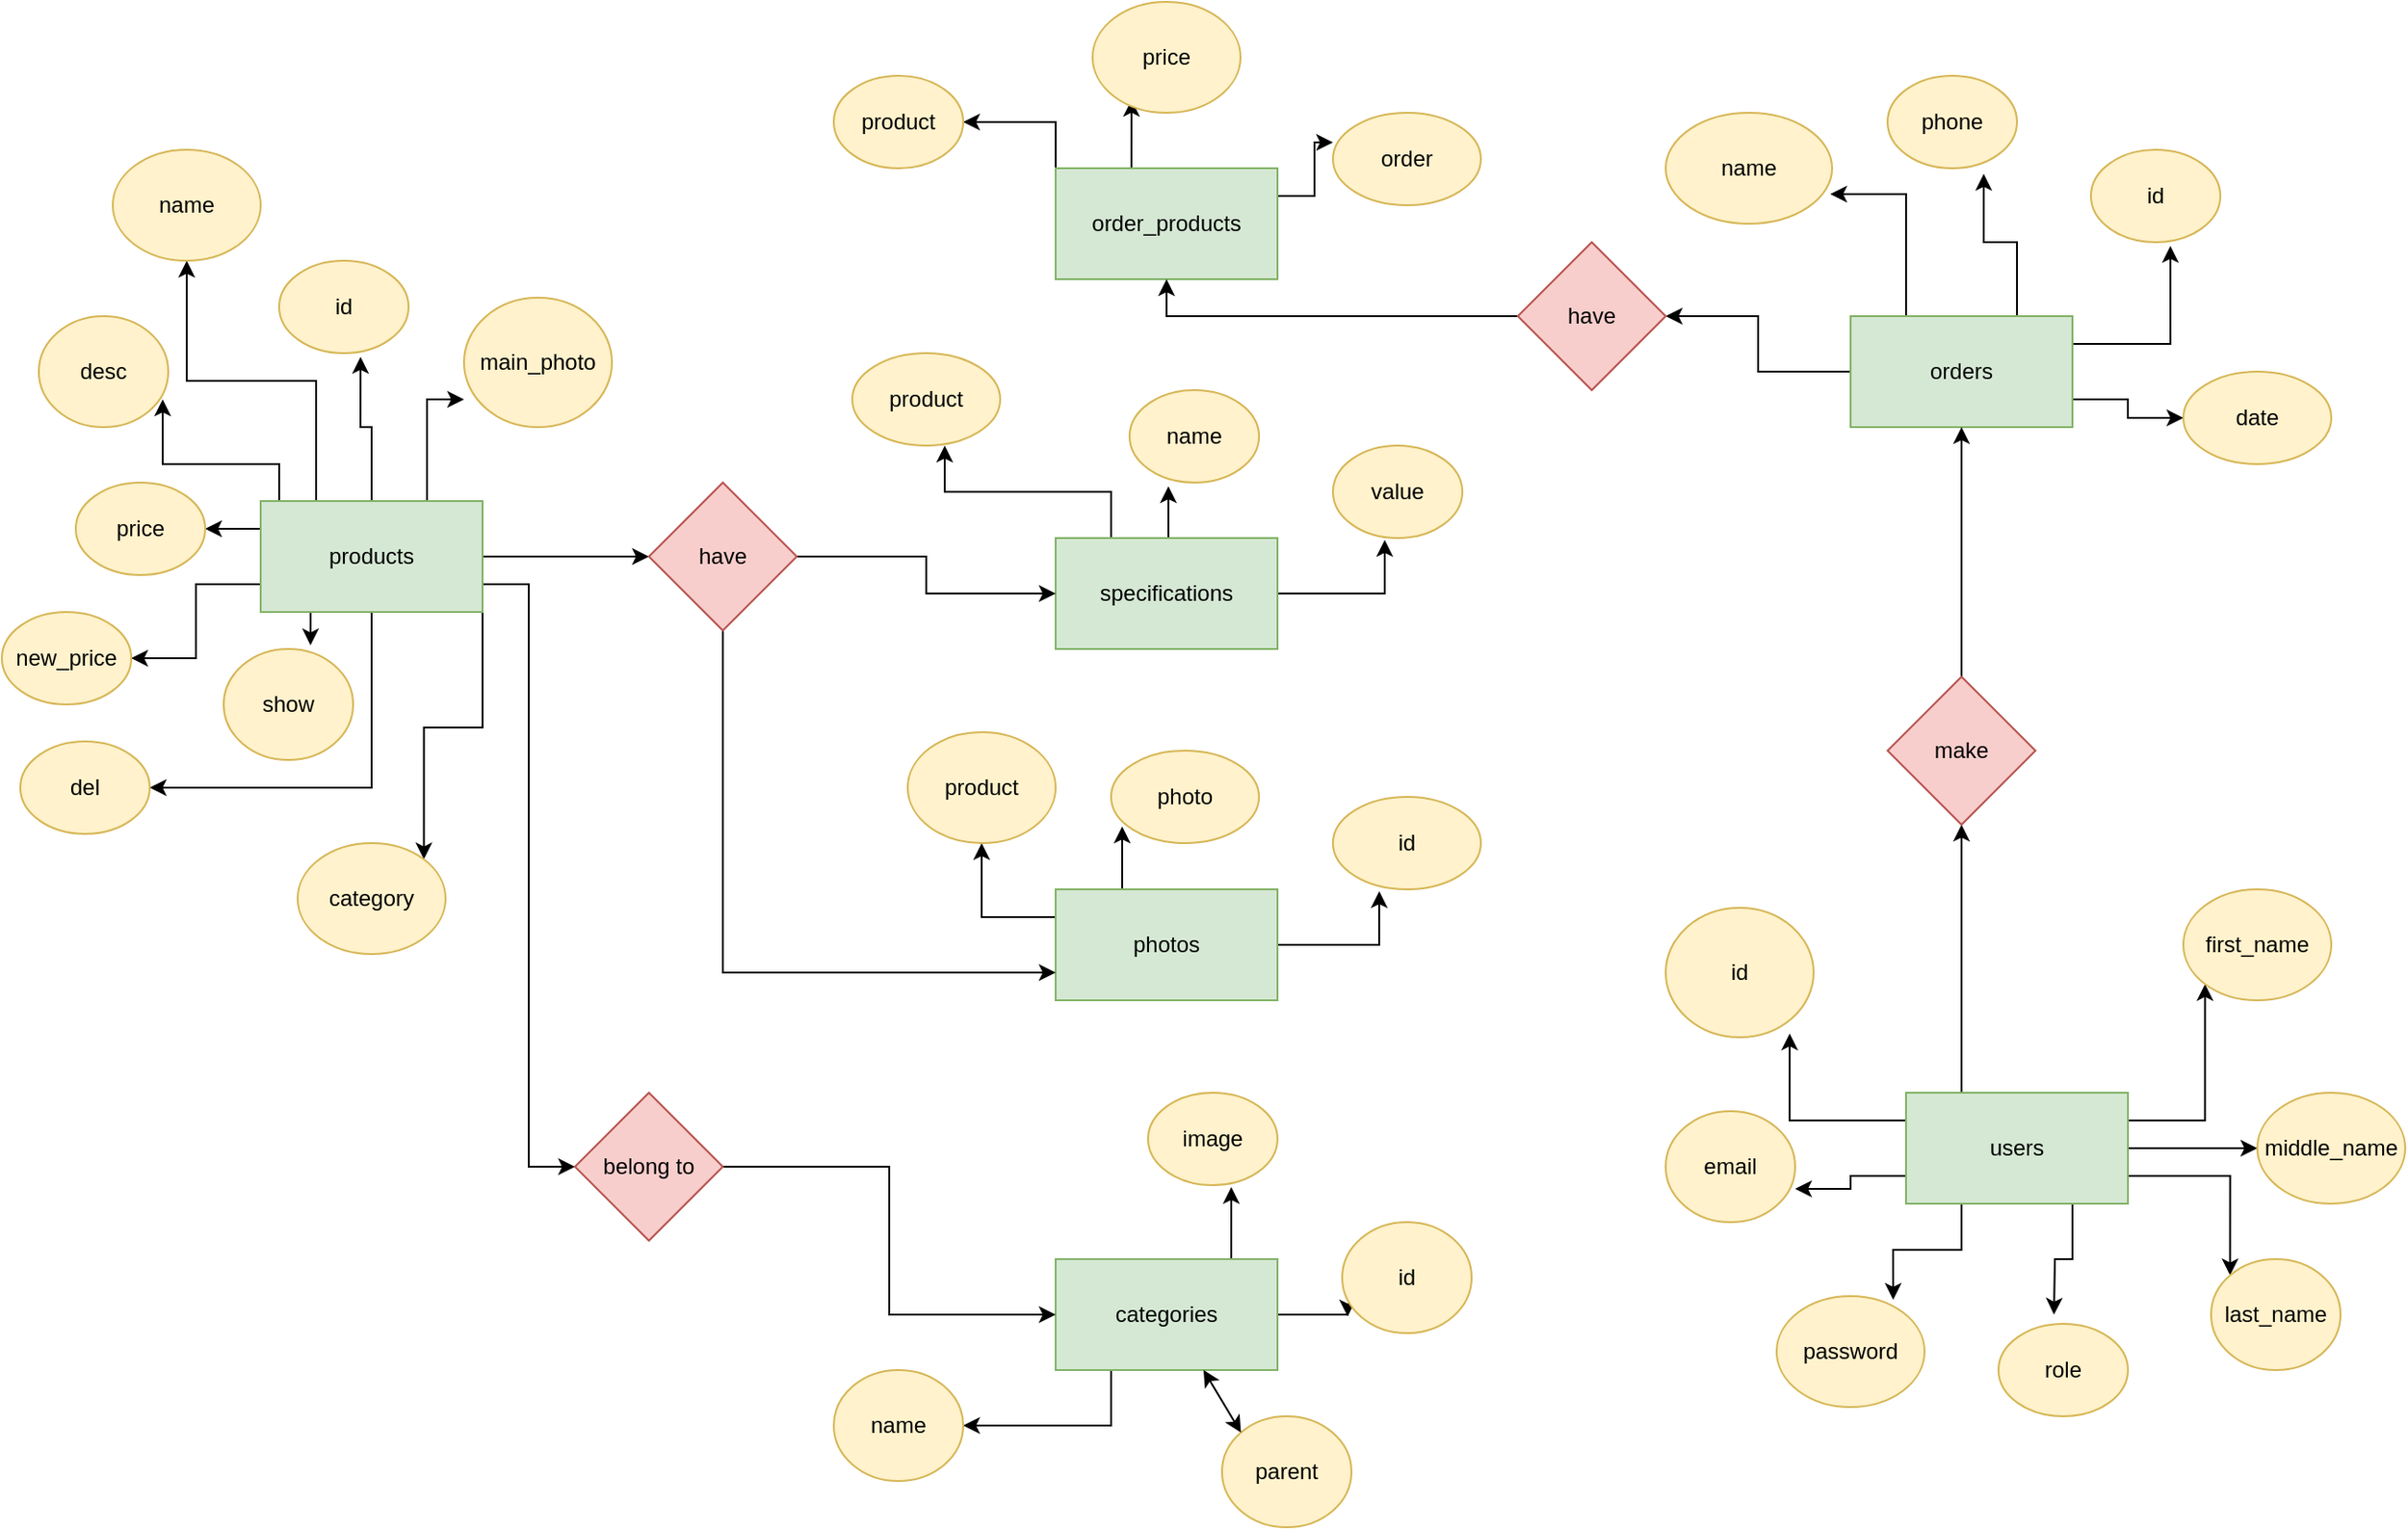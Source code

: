 <mxfile version="14.6.13" type="github">
  <diagram name="Page-1" id="ad52d381-51e7-2e0d-a935-2d0ddd2fd229">
    <mxGraphModel dx="1466" dy="1522" grid="1" gridSize="10" guides="1" tooltips="1" connect="1" arrows="1" fold="1" page="1" pageScale="1" pageWidth="1100" pageHeight="850" background="none" math="0" shadow="0">
      <root>
        <mxCell id="0" />
        <mxCell id="1" parent="0" />
        <mxCell id="4Z3fvCkt99TCQZcz4V7g-72" style="edgeStyle=orthogonalEdgeStyle;rounded=0;orthogonalLoop=1;jettySize=auto;html=1;exitX=1;exitY=1;exitDx=0;exitDy=0;entryX=1;entryY=0;entryDx=0;entryDy=0;" edge="1" parent="1" source="4Z3fvCkt99TCQZcz4V7g-3" target="4Z3fvCkt99TCQZcz4V7g-5">
          <mxGeometry relative="1" as="geometry" />
        </mxCell>
        <mxCell id="4Z3fvCkt99TCQZcz4V7g-78" style="edgeStyle=orthogonalEdgeStyle;rounded=0;orthogonalLoop=1;jettySize=auto;html=1;exitX=0.5;exitY=1;exitDx=0;exitDy=0;entryX=1;entryY=0.5;entryDx=0;entryDy=0;" edge="1" parent="1" source="4Z3fvCkt99TCQZcz4V7g-3" target="4Z3fvCkt99TCQZcz4V7g-12">
          <mxGeometry relative="1" as="geometry" />
        </mxCell>
        <mxCell id="4Z3fvCkt99TCQZcz4V7g-79" style="edgeStyle=orthogonalEdgeStyle;rounded=0;orthogonalLoop=1;jettySize=auto;html=1;exitX=0.25;exitY=1;exitDx=0;exitDy=0;entryX=0.671;entryY=-0.033;entryDx=0;entryDy=0;entryPerimeter=0;" edge="1" parent="1" source="4Z3fvCkt99TCQZcz4V7g-3" target="4Z3fvCkt99TCQZcz4V7g-11">
          <mxGeometry relative="1" as="geometry" />
        </mxCell>
        <mxCell id="4Z3fvCkt99TCQZcz4V7g-81" style="edgeStyle=orthogonalEdgeStyle;rounded=0;orthogonalLoop=1;jettySize=auto;html=1;exitX=0;exitY=0.75;exitDx=0;exitDy=0;entryX=1;entryY=0.5;entryDx=0;entryDy=0;" edge="1" parent="1" source="4Z3fvCkt99TCQZcz4V7g-3" target="4Z3fvCkt99TCQZcz4V7g-9">
          <mxGeometry relative="1" as="geometry" />
        </mxCell>
        <mxCell id="4Z3fvCkt99TCQZcz4V7g-83" style="edgeStyle=orthogonalEdgeStyle;rounded=0;orthogonalLoop=1;jettySize=auto;html=1;exitX=0;exitY=0.25;exitDx=0;exitDy=0;entryX=1;entryY=0.5;entryDx=0;entryDy=0;" edge="1" parent="1" source="4Z3fvCkt99TCQZcz4V7g-3" target="4Z3fvCkt99TCQZcz4V7g-8">
          <mxGeometry relative="1" as="geometry" />
        </mxCell>
        <mxCell id="4Z3fvCkt99TCQZcz4V7g-84" style="edgeStyle=orthogonalEdgeStyle;rounded=0;orthogonalLoop=1;jettySize=auto;html=1;exitX=0.25;exitY=0;exitDx=0;exitDy=0;entryX=0.957;entryY=0.75;entryDx=0;entryDy=0;entryPerimeter=0;" edge="1" parent="1" source="4Z3fvCkt99TCQZcz4V7g-3" target="4Z3fvCkt99TCQZcz4V7g-7">
          <mxGeometry relative="1" as="geometry">
            <Array as="points">
              <mxPoint x="170" y="290" />
              <mxPoint x="170" y="270" />
              <mxPoint x="107" y="270" />
            </Array>
          </mxGeometry>
        </mxCell>
        <mxCell id="4Z3fvCkt99TCQZcz4V7g-85" style="edgeStyle=orthogonalEdgeStyle;rounded=0;orthogonalLoop=1;jettySize=auto;html=1;exitX=0.25;exitY=0;exitDx=0;exitDy=0;entryX=0.5;entryY=1;entryDx=0;entryDy=0;" edge="1" parent="1" source="4Z3fvCkt99TCQZcz4V7g-3" target="4Z3fvCkt99TCQZcz4V7g-6">
          <mxGeometry relative="1" as="geometry" />
        </mxCell>
        <mxCell id="4Z3fvCkt99TCQZcz4V7g-86" style="edgeStyle=orthogonalEdgeStyle;rounded=0;orthogonalLoop=1;jettySize=auto;html=1;exitX=0.5;exitY=0;exitDx=0;exitDy=0;entryX=0.629;entryY=1.04;entryDx=0;entryDy=0;entryPerimeter=0;" edge="1" parent="1" source="4Z3fvCkt99TCQZcz4V7g-3" target="4Z3fvCkt99TCQZcz4V7g-4">
          <mxGeometry relative="1" as="geometry" />
        </mxCell>
        <mxCell id="4Z3fvCkt99TCQZcz4V7g-87" style="edgeStyle=orthogonalEdgeStyle;rounded=0;orthogonalLoop=1;jettySize=auto;html=1;exitX=0.75;exitY=0;exitDx=0;exitDy=0;entryX=0;entryY=0.786;entryDx=0;entryDy=0;entryPerimeter=0;" edge="1" parent="1" source="4Z3fvCkt99TCQZcz4V7g-3" target="4Z3fvCkt99TCQZcz4V7g-10">
          <mxGeometry relative="1" as="geometry" />
        </mxCell>
        <mxCell id="4Z3fvCkt99TCQZcz4V7g-117" style="edgeStyle=orthogonalEdgeStyle;rounded=0;orthogonalLoop=1;jettySize=auto;html=1;exitX=1;exitY=0.5;exitDx=0;exitDy=0;entryX=0;entryY=0.5;entryDx=0;entryDy=0;" edge="1" parent="1" source="4Z3fvCkt99TCQZcz4V7g-3" target="4Z3fvCkt99TCQZcz4V7g-115">
          <mxGeometry relative="1" as="geometry" />
        </mxCell>
        <mxCell id="4Z3fvCkt99TCQZcz4V7g-130" style="edgeStyle=orthogonalEdgeStyle;rounded=0;orthogonalLoop=1;jettySize=auto;html=1;exitX=1;exitY=0.75;exitDx=0;exitDy=0;entryX=0;entryY=0.5;entryDx=0;entryDy=0;" edge="1" parent="1" source="4Z3fvCkt99TCQZcz4V7g-3" target="4Z3fvCkt99TCQZcz4V7g-116">
          <mxGeometry relative="1" as="geometry" />
        </mxCell>
        <mxCell id="4Z3fvCkt99TCQZcz4V7g-3" value="products" style="rounded=0;whiteSpace=wrap;html=1;fillColor=#d5e8d4;strokeColor=#82b366;" vertex="1" parent="1">
          <mxGeometry x="160" y="290" width="120" height="60" as="geometry" />
        </mxCell>
        <mxCell id="4Z3fvCkt99TCQZcz4V7g-4" value="id" style="ellipse;whiteSpace=wrap;html=1;fillColor=#fff2cc;strokeColor=#d6b656;" vertex="1" parent="1">
          <mxGeometry x="170" y="160" width="70" height="50" as="geometry" />
        </mxCell>
        <mxCell id="4Z3fvCkt99TCQZcz4V7g-5" value="category" style="ellipse;whiteSpace=wrap;html=1;fillColor=#fff2cc;strokeColor=#d6b656;" vertex="1" parent="1">
          <mxGeometry x="180" y="475" width="80" height="60" as="geometry" />
        </mxCell>
        <mxCell id="4Z3fvCkt99TCQZcz4V7g-6" value="name" style="ellipse;whiteSpace=wrap;html=1;fillColor=#fff2cc;strokeColor=#d6b656;" vertex="1" parent="1">
          <mxGeometry x="80" y="100" width="80" height="60" as="geometry" />
        </mxCell>
        <mxCell id="4Z3fvCkt99TCQZcz4V7g-7" value="desc" style="ellipse;whiteSpace=wrap;html=1;fillColor=#fff2cc;strokeColor=#d6b656;" vertex="1" parent="1">
          <mxGeometry x="40" y="190" width="70" height="60" as="geometry" />
        </mxCell>
        <mxCell id="4Z3fvCkt99TCQZcz4V7g-8" value="price" style="ellipse;whiteSpace=wrap;html=1;fillColor=#fff2cc;strokeColor=#d6b656;" vertex="1" parent="1">
          <mxGeometry x="60" y="280" width="70" height="50" as="geometry" />
        </mxCell>
        <mxCell id="4Z3fvCkt99TCQZcz4V7g-9" value="new_price" style="ellipse;whiteSpace=wrap;html=1;fillColor=#fff2cc;strokeColor=#d6b656;" vertex="1" parent="1">
          <mxGeometry x="20" y="350" width="70" height="50" as="geometry" />
        </mxCell>
        <mxCell id="4Z3fvCkt99TCQZcz4V7g-10" value="main_photo" style="ellipse;whiteSpace=wrap;html=1;fillColor=#fff2cc;strokeColor=#d6b656;" vertex="1" parent="1">
          <mxGeometry x="270" y="180" width="80" height="70" as="geometry" />
        </mxCell>
        <mxCell id="4Z3fvCkt99TCQZcz4V7g-11" value="show" style="ellipse;whiteSpace=wrap;html=1;fillColor=#fff2cc;strokeColor=#d6b656;" vertex="1" parent="1">
          <mxGeometry x="140" y="370" width="70" height="60" as="geometry" />
        </mxCell>
        <mxCell id="4Z3fvCkt99TCQZcz4V7g-12" value="del" style="ellipse;whiteSpace=wrap;html=1;fillColor=#fff2cc;strokeColor=#d6b656;" vertex="1" parent="1">
          <mxGeometry x="30" y="420" width="70" height="50" as="geometry" />
        </mxCell>
        <mxCell id="4Z3fvCkt99TCQZcz4V7g-88" style="edgeStyle=orthogonalEdgeStyle;rounded=0;orthogonalLoop=1;jettySize=auto;html=1;exitX=0;exitY=0;exitDx=0;exitDy=0;entryX=1;entryY=0.5;entryDx=0;entryDy=0;" edge="1" parent="1" source="4Z3fvCkt99TCQZcz4V7g-13" target="4Z3fvCkt99TCQZcz4V7g-15">
          <mxGeometry relative="1" as="geometry" />
        </mxCell>
        <mxCell id="4Z3fvCkt99TCQZcz4V7g-89" style="edgeStyle=orthogonalEdgeStyle;rounded=0;orthogonalLoop=1;jettySize=auto;html=1;exitX=0.25;exitY=0;exitDx=0;exitDy=0;entryX=0.263;entryY=0.883;entryDx=0;entryDy=0;entryPerimeter=0;" edge="1" parent="1" source="4Z3fvCkt99TCQZcz4V7g-13" target="4Z3fvCkt99TCQZcz4V7g-16">
          <mxGeometry relative="1" as="geometry" />
        </mxCell>
        <mxCell id="4Z3fvCkt99TCQZcz4V7g-90" style="edgeStyle=orthogonalEdgeStyle;rounded=0;orthogonalLoop=1;jettySize=auto;html=1;exitX=1;exitY=0.25;exitDx=0;exitDy=0;entryX=0;entryY=0.32;entryDx=0;entryDy=0;entryPerimeter=0;" edge="1" parent="1" source="4Z3fvCkt99TCQZcz4V7g-13" target="4Z3fvCkt99TCQZcz4V7g-14">
          <mxGeometry relative="1" as="geometry" />
        </mxCell>
        <mxCell id="4Z3fvCkt99TCQZcz4V7g-13" value="order_products" style="rounded=0;whiteSpace=wrap;html=1;fillColor=#d5e8d4;strokeColor=#82b366;" vertex="1" parent="1">
          <mxGeometry x="590" y="110" width="120" height="60" as="geometry" />
        </mxCell>
        <mxCell id="4Z3fvCkt99TCQZcz4V7g-14" value="order" style="ellipse;whiteSpace=wrap;html=1;fillColor=#fff2cc;strokeColor=#d6b656;" vertex="1" parent="1">
          <mxGeometry x="740" y="80" width="80" height="50" as="geometry" />
        </mxCell>
        <mxCell id="4Z3fvCkt99TCQZcz4V7g-15" value="product" style="ellipse;whiteSpace=wrap;html=1;fillColor=#fff2cc;strokeColor=#d6b656;" vertex="1" parent="1">
          <mxGeometry x="470" y="60" width="70" height="50" as="geometry" />
        </mxCell>
        <mxCell id="4Z3fvCkt99TCQZcz4V7g-16" value="price" style="ellipse;whiteSpace=wrap;html=1;fillColor=#fff2cc;strokeColor=#d6b656;" vertex="1" parent="1">
          <mxGeometry x="610" y="20" width="80" height="60" as="geometry" />
        </mxCell>
        <mxCell id="4Z3fvCkt99TCQZcz4V7g-92" style="edgeStyle=orthogonalEdgeStyle;rounded=0;orthogonalLoop=1;jettySize=auto;html=1;exitX=0.5;exitY=0;exitDx=0;exitDy=0;entryX=0.3;entryY=1.04;entryDx=0;entryDy=0;entryPerimeter=0;" edge="1" parent="1" source="4Z3fvCkt99TCQZcz4V7g-17" target="4Z3fvCkt99TCQZcz4V7g-19">
          <mxGeometry relative="1" as="geometry" />
        </mxCell>
        <mxCell id="4Z3fvCkt99TCQZcz4V7g-93" style="edgeStyle=orthogonalEdgeStyle;rounded=0;orthogonalLoop=1;jettySize=auto;html=1;exitX=1;exitY=0.5;exitDx=0;exitDy=0;entryX=0.4;entryY=1.02;entryDx=0;entryDy=0;entryPerimeter=0;" edge="1" parent="1" source="4Z3fvCkt99TCQZcz4V7g-17" target="4Z3fvCkt99TCQZcz4V7g-18">
          <mxGeometry relative="1" as="geometry" />
        </mxCell>
        <mxCell id="4Z3fvCkt99TCQZcz4V7g-94" style="edgeStyle=orthogonalEdgeStyle;rounded=0;orthogonalLoop=1;jettySize=auto;html=1;exitX=0.25;exitY=0;exitDx=0;exitDy=0;entryX=0.625;entryY=1;entryDx=0;entryDy=0;entryPerimeter=0;" edge="1" parent="1" source="4Z3fvCkt99TCQZcz4V7g-17" target="4Z3fvCkt99TCQZcz4V7g-20">
          <mxGeometry relative="1" as="geometry" />
        </mxCell>
        <mxCell id="4Z3fvCkt99TCQZcz4V7g-17" value="specifications" style="rounded=0;whiteSpace=wrap;html=1;fillColor=#d5e8d4;strokeColor=#82b366;" vertex="1" parent="1">
          <mxGeometry x="590" y="310" width="120" height="60" as="geometry" />
        </mxCell>
        <mxCell id="4Z3fvCkt99TCQZcz4V7g-18" value="value" style="ellipse;whiteSpace=wrap;html=1;fillColor=#fff2cc;strokeColor=#d6b656;" vertex="1" parent="1">
          <mxGeometry x="740" y="260" width="70" height="50" as="geometry" />
        </mxCell>
        <mxCell id="4Z3fvCkt99TCQZcz4V7g-19" value="name" style="ellipse;whiteSpace=wrap;html=1;fillColor=#fff2cc;strokeColor=#d6b656;" vertex="1" parent="1">
          <mxGeometry x="630" y="230" width="70" height="50" as="geometry" />
        </mxCell>
        <mxCell id="4Z3fvCkt99TCQZcz4V7g-20" value="product" style="ellipse;whiteSpace=wrap;html=1;fillColor=#fff2cc;strokeColor=#d6b656;" vertex="1" parent="1">
          <mxGeometry x="480" y="210" width="80" height="50" as="geometry" />
        </mxCell>
        <mxCell id="4Z3fvCkt99TCQZcz4V7g-95" style="edgeStyle=orthogonalEdgeStyle;rounded=0;orthogonalLoop=1;jettySize=auto;html=1;exitX=0;exitY=0.25;exitDx=0;exitDy=0;entryX=0.5;entryY=1;entryDx=0;entryDy=0;" edge="1" parent="1" source="4Z3fvCkt99TCQZcz4V7g-21" target="4Z3fvCkt99TCQZcz4V7g-23">
          <mxGeometry relative="1" as="geometry" />
        </mxCell>
        <mxCell id="4Z3fvCkt99TCQZcz4V7g-96" style="edgeStyle=orthogonalEdgeStyle;rounded=0;orthogonalLoop=1;jettySize=auto;html=1;exitX=0.25;exitY=0;exitDx=0;exitDy=0;entryX=0.075;entryY=0.82;entryDx=0;entryDy=0;entryPerimeter=0;" edge="1" parent="1" source="4Z3fvCkt99TCQZcz4V7g-21" target="4Z3fvCkt99TCQZcz4V7g-24">
          <mxGeometry relative="1" as="geometry" />
        </mxCell>
        <mxCell id="4Z3fvCkt99TCQZcz4V7g-97" style="edgeStyle=orthogonalEdgeStyle;rounded=0;orthogonalLoop=1;jettySize=auto;html=1;exitX=1;exitY=0.5;exitDx=0;exitDy=0;entryX=0.313;entryY=1.02;entryDx=0;entryDy=0;entryPerimeter=0;" edge="1" parent="1" source="4Z3fvCkt99TCQZcz4V7g-21" target="4Z3fvCkt99TCQZcz4V7g-22">
          <mxGeometry relative="1" as="geometry" />
        </mxCell>
        <mxCell id="4Z3fvCkt99TCQZcz4V7g-21" value="photos" style="rounded=0;whiteSpace=wrap;html=1;fillColor=#d5e8d4;strokeColor=#82b366;" vertex="1" parent="1">
          <mxGeometry x="590" y="500" width="120" height="60" as="geometry" />
        </mxCell>
        <mxCell id="4Z3fvCkt99TCQZcz4V7g-22" value="id" style="ellipse;whiteSpace=wrap;html=1;fillColor=#fff2cc;strokeColor=#d6b656;" vertex="1" parent="1">
          <mxGeometry x="740" y="450" width="80" height="50" as="geometry" />
        </mxCell>
        <mxCell id="4Z3fvCkt99TCQZcz4V7g-23" value="product" style="ellipse;whiteSpace=wrap;html=1;fillColor=#fff2cc;strokeColor=#d6b656;" vertex="1" parent="1">
          <mxGeometry x="510" y="415" width="80" height="60" as="geometry" />
        </mxCell>
        <mxCell id="4Z3fvCkt99TCQZcz4V7g-24" value="photo" style="ellipse;whiteSpace=wrap;html=1;fillColor=#fff2cc;strokeColor=#d6b656;" vertex="1" parent="1">
          <mxGeometry x="620" y="425" width="80" height="50" as="geometry" />
        </mxCell>
        <mxCell id="4Z3fvCkt99TCQZcz4V7g-98" style="edgeStyle=orthogonalEdgeStyle;rounded=0;orthogonalLoop=1;jettySize=auto;html=1;exitX=1;exitY=0.5;exitDx=0;exitDy=0;entryX=0.043;entryY=0.85;entryDx=0;entryDy=0;entryPerimeter=0;" edge="1" parent="1" source="4Z3fvCkt99TCQZcz4V7g-25" target="4Z3fvCkt99TCQZcz4V7g-26">
          <mxGeometry relative="1" as="geometry" />
        </mxCell>
        <mxCell id="4Z3fvCkt99TCQZcz4V7g-99" style="edgeStyle=orthogonalEdgeStyle;rounded=0;orthogonalLoop=1;jettySize=auto;html=1;exitX=0.75;exitY=0;exitDx=0;exitDy=0;entryX=0.643;entryY=1.02;entryDx=0;entryDy=0;entryPerimeter=0;" edge="1" parent="1" source="4Z3fvCkt99TCQZcz4V7g-25" target="4Z3fvCkt99TCQZcz4V7g-29">
          <mxGeometry relative="1" as="geometry" />
        </mxCell>
        <mxCell id="4Z3fvCkt99TCQZcz4V7g-101" style="edgeStyle=orthogonalEdgeStyle;rounded=0;orthogonalLoop=1;jettySize=auto;html=1;exitX=0.25;exitY=1;exitDx=0;exitDy=0;entryX=1;entryY=0.5;entryDx=0;entryDy=0;" edge="1" parent="1" source="4Z3fvCkt99TCQZcz4V7g-25" target="4Z3fvCkt99TCQZcz4V7g-27">
          <mxGeometry relative="1" as="geometry" />
        </mxCell>
        <mxCell id="4Z3fvCkt99TCQZcz4V7g-25" value="categories" style="rounded=0;whiteSpace=wrap;html=1;fillColor=#d5e8d4;strokeColor=#82b366;" vertex="1" parent="1">
          <mxGeometry x="590" y="700" width="120" height="60" as="geometry" />
        </mxCell>
        <mxCell id="4Z3fvCkt99TCQZcz4V7g-26" value="id" style="ellipse;whiteSpace=wrap;html=1;fillColor=#fff2cc;strokeColor=#d6b656;" vertex="1" parent="1">
          <mxGeometry x="745" y="680" width="70" height="60" as="geometry" />
        </mxCell>
        <mxCell id="4Z3fvCkt99TCQZcz4V7g-27" value="name" style="ellipse;whiteSpace=wrap;html=1;fillColor=#fff2cc;strokeColor=#d6b656;" vertex="1" parent="1">
          <mxGeometry x="470" y="760" width="70" height="60" as="geometry" />
        </mxCell>
        <mxCell id="4Z3fvCkt99TCQZcz4V7g-28" value="parent" style="ellipse;whiteSpace=wrap;html=1;fillColor=#fff2cc;strokeColor=#d6b656;" vertex="1" parent="1">
          <mxGeometry x="680" y="785" width="70" height="60" as="geometry" />
        </mxCell>
        <mxCell id="4Z3fvCkt99TCQZcz4V7g-29" value="image" style="ellipse;whiteSpace=wrap;html=1;fillColor=#fff2cc;strokeColor=#d6b656;" vertex="1" parent="1">
          <mxGeometry x="640" y="610" width="70" height="50" as="geometry" />
        </mxCell>
        <mxCell id="4Z3fvCkt99TCQZcz4V7g-109" style="edgeStyle=orthogonalEdgeStyle;rounded=0;orthogonalLoop=1;jettySize=auto;html=1;exitX=1;exitY=0.75;exitDx=0;exitDy=0;entryX=0;entryY=0.5;entryDx=0;entryDy=0;" edge="1" parent="1" source="4Z3fvCkt99TCQZcz4V7g-30" target="4Z3fvCkt99TCQZcz4V7g-34">
          <mxGeometry relative="1" as="geometry" />
        </mxCell>
        <mxCell id="4Z3fvCkt99TCQZcz4V7g-110" style="edgeStyle=orthogonalEdgeStyle;rounded=0;orthogonalLoop=1;jettySize=auto;html=1;exitX=1;exitY=0.25;exitDx=0;exitDy=0;entryX=0.614;entryY=1.04;entryDx=0;entryDy=0;entryPerimeter=0;" edge="1" parent="1" source="4Z3fvCkt99TCQZcz4V7g-30" target="4Z3fvCkt99TCQZcz4V7g-31">
          <mxGeometry relative="1" as="geometry" />
        </mxCell>
        <mxCell id="4Z3fvCkt99TCQZcz4V7g-111" style="edgeStyle=orthogonalEdgeStyle;rounded=0;orthogonalLoop=1;jettySize=auto;html=1;exitX=0.75;exitY=0;exitDx=0;exitDy=0;entryX=0.743;entryY=1.06;entryDx=0;entryDy=0;entryPerimeter=0;" edge="1" parent="1" source="4Z3fvCkt99TCQZcz4V7g-30" target="4Z3fvCkt99TCQZcz4V7g-33">
          <mxGeometry relative="1" as="geometry" />
        </mxCell>
        <mxCell id="4Z3fvCkt99TCQZcz4V7g-112" style="edgeStyle=orthogonalEdgeStyle;rounded=0;orthogonalLoop=1;jettySize=auto;html=1;exitX=0.25;exitY=0;exitDx=0;exitDy=0;entryX=0.989;entryY=0.733;entryDx=0;entryDy=0;entryPerimeter=0;" edge="1" parent="1" source="4Z3fvCkt99TCQZcz4V7g-30" target="4Z3fvCkt99TCQZcz4V7g-32">
          <mxGeometry relative="1" as="geometry" />
        </mxCell>
        <mxCell id="4Z3fvCkt99TCQZcz4V7g-128" style="edgeStyle=orthogonalEdgeStyle;rounded=0;orthogonalLoop=1;jettySize=auto;html=1;exitX=0;exitY=0.5;exitDx=0;exitDy=0;entryX=1;entryY=0.5;entryDx=0;entryDy=0;" edge="1" parent="1" source="4Z3fvCkt99TCQZcz4V7g-30" target="4Z3fvCkt99TCQZcz4V7g-127">
          <mxGeometry relative="1" as="geometry" />
        </mxCell>
        <mxCell id="4Z3fvCkt99TCQZcz4V7g-30" value="orders" style="rounded=0;whiteSpace=wrap;html=1;fillColor=#d5e8d4;strokeColor=#82b366;" vertex="1" parent="1">
          <mxGeometry x="1020" y="190" width="120" height="60" as="geometry" />
        </mxCell>
        <mxCell id="4Z3fvCkt99TCQZcz4V7g-31" value="id" style="ellipse;whiteSpace=wrap;html=1;fillColor=#fff2cc;strokeColor=#d6b656;" vertex="1" parent="1">
          <mxGeometry x="1150" y="100" width="70" height="50" as="geometry" />
        </mxCell>
        <mxCell id="4Z3fvCkt99TCQZcz4V7g-32" value="name" style="ellipse;whiteSpace=wrap;html=1;fillColor=#fff2cc;strokeColor=#d6b656;" vertex="1" parent="1">
          <mxGeometry x="920" y="80" width="90" height="60" as="geometry" />
        </mxCell>
        <mxCell id="4Z3fvCkt99TCQZcz4V7g-33" value="phone" style="ellipse;whiteSpace=wrap;html=1;fillColor=#fff2cc;strokeColor=#d6b656;" vertex="1" parent="1">
          <mxGeometry x="1040" y="60" width="70" height="50" as="geometry" />
        </mxCell>
        <mxCell id="4Z3fvCkt99TCQZcz4V7g-34" value="date" style="ellipse;whiteSpace=wrap;html=1;fillColor=#fff2cc;strokeColor=#d6b656;" vertex="1" parent="1">
          <mxGeometry x="1200" y="220" width="80" height="50" as="geometry" />
        </mxCell>
        <mxCell id="4Z3fvCkt99TCQZcz4V7g-102" style="edgeStyle=orthogonalEdgeStyle;rounded=0;orthogonalLoop=1;jettySize=auto;html=1;exitX=1;exitY=0.5;exitDx=0;exitDy=0;entryX=0;entryY=0.5;entryDx=0;entryDy=0;" edge="1" parent="1" source="4Z3fvCkt99TCQZcz4V7g-35" target="4Z3fvCkt99TCQZcz4V7g-41">
          <mxGeometry relative="1" as="geometry" />
        </mxCell>
        <mxCell id="4Z3fvCkt99TCQZcz4V7g-103" style="edgeStyle=orthogonalEdgeStyle;rounded=0;orthogonalLoop=1;jettySize=auto;html=1;exitX=1;exitY=0.25;exitDx=0;exitDy=0;entryX=0;entryY=1;entryDx=0;entryDy=0;" edge="1" parent="1" source="4Z3fvCkt99TCQZcz4V7g-35" target="4Z3fvCkt99TCQZcz4V7g-39">
          <mxGeometry relative="1" as="geometry" />
        </mxCell>
        <mxCell id="4Z3fvCkt99TCQZcz4V7g-104" style="edgeStyle=orthogonalEdgeStyle;rounded=0;orthogonalLoop=1;jettySize=auto;html=1;exitX=1;exitY=0.75;exitDx=0;exitDy=0;entryX=0;entryY=0;entryDx=0;entryDy=0;" edge="1" parent="1" source="4Z3fvCkt99TCQZcz4V7g-35" target="4Z3fvCkt99TCQZcz4V7g-40">
          <mxGeometry relative="1" as="geometry" />
        </mxCell>
        <mxCell id="4Z3fvCkt99TCQZcz4V7g-105" style="edgeStyle=orthogonalEdgeStyle;rounded=0;orthogonalLoop=1;jettySize=auto;html=1;exitX=0.75;exitY=1;exitDx=0;exitDy=0;" edge="1" parent="1" source="4Z3fvCkt99TCQZcz4V7g-35">
          <mxGeometry relative="1" as="geometry">
            <mxPoint x="1130" y="730" as="targetPoint" />
          </mxGeometry>
        </mxCell>
        <mxCell id="4Z3fvCkt99TCQZcz4V7g-106" style="edgeStyle=orthogonalEdgeStyle;rounded=0;orthogonalLoop=1;jettySize=auto;html=1;exitX=0.25;exitY=1;exitDx=0;exitDy=0;entryX=0.788;entryY=0.033;entryDx=0;entryDy=0;entryPerimeter=0;" edge="1" parent="1" source="4Z3fvCkt99TCQZcz4V7g-35" target="4Z3fvCkt99TCQZcz4V7g-38">
          <mxGeometry relative="1" as="geometry" />
        </mxCell>
        <mxCell id="4Z3fvCkt99TCQZcz4V7g-107" style="edgeStyle=orthogonalEdgeStyle;rounded=0;orthogonalLoop=1;jettySize=auto;html=1;exitX=0;exitY=0.75;exitDx=0;exitDy=0;entryX=1;entryY=0.7;entryDx=0;entryDy=0;entryPerimeter=0;" edge="1" parent="1" source="4Z3fvCkt99TCQZcz4V7g-35" target="4Z3fvCkt99TCQZcz4V7g-37">
          <mxGeometry relative="1" as="geometry" />
        </mxCell>
        <mxCell id="4Z3fvCkt99TCQZcz4V7g-108" style="edgeStyle=orthogonalEdgeStyle;rounded=0;orthogonalLoop=1;jettySize=auto;html=1;exitX=0;exitY=0.25;exitDx=0;exitDy=0;entryX=0.838;entryY=0.971;entryDx=0;entryDy=0;entryPerimeter=0;" edge="1" parent="1" source="4Z3fvCkt99TCQZcz4V7g-35" target="4Z3fvCkt99TCQZcz4V7g-36">
          <mxGeometry relative="1" as="geometry" />
        </mxCell>
        <mxCell id="4Z3fvCkt99TCQZcz4V7g-125" style="edgeStyle=orthogonalEdgeStyle;rounded=0;orthogonalLoop=1;jettySize=auto;html=1;exitX=0.25;exitY=0;exitDx=0;exitDy=0;entryX=0.5;entryY=1;entryDx=0;entryDy=0;" edge="1" parent="1" source="4Z3fvCkt99TCQZcz4V7g-35" target="4Z3fvCkt99TCQZcz4V7g-114">
          <mxGeometry relative="1" as="geometry" />
        </mxCell>
        <mxCell id="4Z3fvCkt99TCQZcz4V7g-35" value="users" style="rounded=0;whiteSpace=wrap;html=1;fillColor=#d5e8d4;strokeColor=#82b366;" vertex="1" parent="1">
          <mxGeometry x="1050" y="610" width="120" height="60" as="geometry" />
        </mxCell>
        <mxCell id="4Z3fvCkt99TCQZcz4V7g-36" value="id" style="ellipse;whiteSpace=wrap;html=1;fillColor=#fff2cc;strokeColor=#d6b656;" vertex="1" parent="1">
          <mxGeometry x="920" y="510" width="80" height="70" as="geometry" />
        </mxCell>
        <mxCell id="4Z3fvCkt99TCQZcz4V7g-37" value="email" style="ellipse;whiteSpace=wrap;html=1;fillColor=#fff2cc;strokeColor=#d6b656;" vertex="1" parent="1">
          <mxGeometry x="920" y="620" width="70" height="60" as="geometry" />
        </mxCell>
        <mxCell id="4Z3fvCkt99TCQZcz4V7g-38" value="password" style="ellipse;whiteSpace=wrap;html=1;fillColor=#fff2cc;strokeColor=#d6b656;" vertex="1" parent="1">
          <mxGeometry x="980" y="720" width="80" height="60" as="geometry" />
        </mxCell>
        <mxCell id="4Z3fvCkt99TCQZcz4V7g-39" value="first_name" style="ellipse;whiteSpace=wrap;html=1;fillColor=#fff2cc;strokeColor=#d6b656;" vertex="1" parent="1">
          <mxGeometry x="1200" y="500" width="80" height="60" as="geometry" />
        </mxCell>
        <mxCell id="4Z3fvCkt99TCQZcz4V7g-40" value="last_name" style="ellipse;whiteSpace=wrap;html=1;fillColor=#fff2cc;strokeColor=#d6b656;" vertex="1" parent="1">
          <mxGeometry x="1215" y="700" width="70" height="60" as="geometry" />
        </mxCell>
        <mxCell id="4Z3fvCkt99TCQZcz4V7g-41" value="middle_name" style="ellipse;whiteSpace=wrap;html=1;fillColor=#fff2cc;strokeColor=#d6b656;" vertex="1" parent="1">
          <mxGeometry x="1240" y="610" width="80" height="60" as="geometry" />
        </mxCell>
        <mxCell id="4Z3fvCkt99TCQZcz4V7g-42" value="role" style="ellipse;whiteSpace=wrap;html=1;fillColor=#fff2cc;strokeColor=#d6b656;" vertex="1" parent="1">
          <mxGeometry x="1100" y="735" width="70" height="50" as="geometry" />
        </mxCell>
        <mxCell id="4Z3fvCkt99TCQZcz4V7g-113" value="" style="endArrow=classic;startArrow=classic;html=1;exitX=0;exitY=0;exitDx=0;exitDy=0;" edge="1" parent="1" source="4Z3fvCkt99TCQZcz4V7g-28">
          <mxGeometry width="50" height="50" relative="1" as="geometry">
            <mxPoint x="620" y="810" as="sourcePoint" />
            <mxPoint x="670" y="760" as="targetPoint" />
          </mxGeometry>
        </mxCell>
        <mxCell id="4Z3fvCkt99TCQZcz4V7g-126" style="edgeStyle=orthogonalEdgeStyle;rounded=0;orthogonalLoop=1;jettySize=auto;html=1;exitX=0.5;exitY=0;exitDx=0;exitDy=0;entryX=0.5;entryY=1;entryDx=0;entryDy=0;" edge="1" parent="1" source="4Z3fvCkt99TCQZcz4V7g-114" target="4Z3fvCkt99TCQZcz4V7g-30">
          <mxGeometry relative="1" as="geometry" />
        </mxCell>
        <mxCell id="4Z3fvCkt99TCQZcz4V7g-114" value="make" style="rhombus;whiteSpace=wrap;html=1;fillColor=#f8cecc;strokeColor=#b85450;" vertex="1" parent="1">
          <mxGeometry x="1040" y="385" width="80" height="80" as="geometry" />
        </mxCell>
        <mxCell id="4Z3fvCkt99TCQZcz4V7g-119" style="edgeStyle=orthogonalEdgeStyle;rounded=0;orthogonalLoop=1;jettySize=auto;html=1;exitX=1;exitY=0.5;exitDx=0;exitDy=0;entryX=0;entryY=0.5;entryDx=0;entryDy=0;" edge="1" parent="1" source="4Z3fvCkt99TCQZcz4V7g-115" target="4Z3fvCkt99TCQZcz4V7g-17">
          <mxGeometry relative="1" as="geometry" />
        </mxCell>
        <mxCell id="4Z3fvCkt99TCQZcz4V7g-120" style="edgeStyle=orthogonalEdgeStyle;rounded=0;orthogonalLoop=1;jettySize=auto;html=1;exitX=0.5;exitY=1;exitDx=0;exitDy=0;entryX=0;entryY=0.75;entryDx=0;entryDy=0;" edge="1" parent="1" source="4Z3fvCkt99TCQZcz4V7g-115" target="4Z3fvCkt99TCQZcz4V7g-21">
          <mxGeometry relative="1" as="geometry" />
        </mxCell>
        <mxCell id="4Z3fvCkt99TCQZcz4V7g-115" value="have" style="rhombus;whiteSpace=wrap;html=1;fillColor=#f8cecc;strokeColor=#b85450;" vertex="1" parent="1">
          <mxGeometry x="370" y="280" width="80" height="80" as="geometry" />
        </mxCell>
        <mxCell id="4Z3fvCkt99TCQZcz4V7g-121" style="edgeStyle=orthogonalEdgeStyle;rounded=0;orthogonalLoop=1;jettySize=auto;html=1;exitX=1;exitY=0.5;exitDx=0;exitDy=0;entryX=0;entryY=0.5;entryDx=0;entryDy=0;" edge="1" parent="1" source="4Z3fvCkt99TCQZcz4V7g-116" target="4Z3fvCkt99TCQZcz4V7g-25">
          <mxGeometry relative="1" as="geometry" />
        </mxCell>
        <mxCell id="4Z3fvCkt99TCQZcz4V7g-116" value="belong to" style="rhombus;whiteSpace=wrap;html=1;fillColor=#f8cecc;strokeColor=#b85450;" vertex="1" parent="1">
          <mxGeometry x="330" y="610" width="80" height="80" as="geometry" />
        </mxCell>
        <mxCell id="4Z3fvCkt99TCQZcz4V7g-129" style="edgeStyle=orthogonalEdgeStyle;rounded=0;orthogonalLoop=1;jettySize=auto;html=1;exitX=0;exitY=0.5;exitDx=0;exitDy=0;entryX=0.5;entryY=1;entryDx=0;entryDy=0;" edge="1" parent="1" source="4Z3fvCkt99TCQZcz4V7g-127" target="4Z3fvCkt99TCQZcz4V7g-13">
          <mxGeometry relative="1" as="geometry" />
        </mxCell>
        <mxCell id="4Z3fvCkt99TCQZcz4V7g-127" value="have" style="rhombus;whiteSpace=wrap;html=1;fillColor=#f8cecc;strokeColor=#b85450;" vertex="1" parent="1">
          <mxGeometry x="840" y="150" width="80" height="80" as="geometry" />
        </mxCell>
      </root>
    </mxGraphModel>
  </diagram>
</mxfile>
